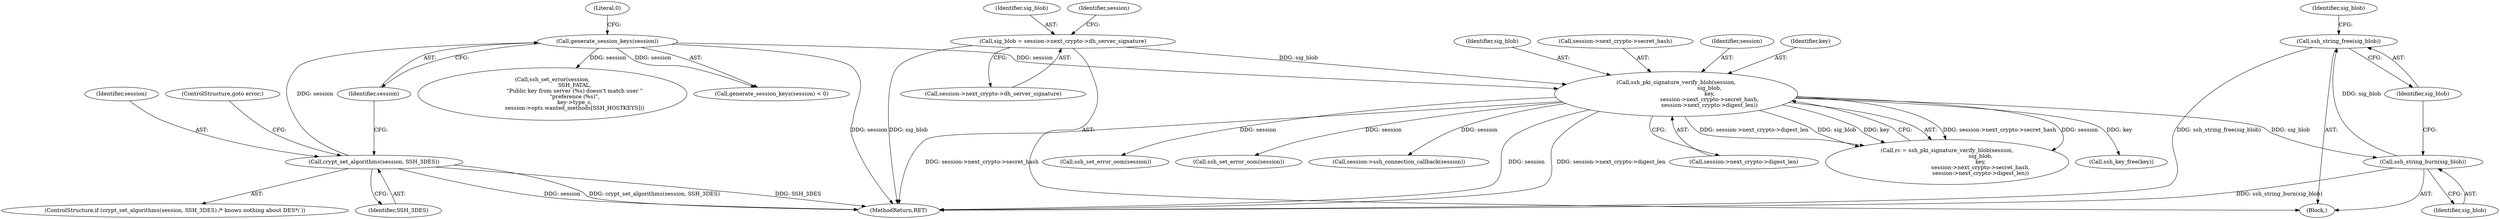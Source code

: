 digraph "0_libssh_94f6955fbaee6fda9385a23e505497efe21f5b4f_0@API" {
"1000284" [label="(Call,ssh_string_free(sig_blob))"];
"1000282" [label="(Call,ssh_string_burn(sig_blob))"];
"1000257" [label="(Call,ssh_pki_signature_verify_blob(session,\n                                       sig_blob,\n                                       key,\n                                       session->next_crypto->secret_hash,\n                                       session->next_crypto->digest_len))"];
"1000177" [label="(Call,generate_session_keys(session))"];
"1000170" [label="(Call,crypt_set_algorithms(session, SSH_3DES))"];
"1000182" [label="(Call,sig_blob = session->next_crypto->dh_server_signature)"];
"1000285" [label="(Identifier,sig_blob)"];
"1000284" [label="(Call,ssh_string_free(sig_blob))"];
"1000331" [label="(Call,ssh_set_error_oom(session))"];
"1000179" [label="(Literal,0)"];
"1000391" [label="(MethodReturn,RET)"];
"1000178" [label="(Identifier,session)"];
"1000379" [label="(Call,session->ssh_connection_callback(session))"];
"1000184" [label="(Call,session->next_crypto->dh_server_signature)"];
"1000171" [label="(Identifier,session)"];
"1000261" [label="(Call,session->next_crypto->secret_hash)"];
"1000183" [label="(Identifier,sig_blob)"];
"1000255" [label="(Call,rc = ssh_pki_signature_verify_blob(session,\n                                       sig_blob,\n                                       key,\n                                       session->next_crypto->secret_hash,\n                                       session->next_crypto->digest_len))"];
"1000283" [label="(Identifier,sig_blob)"];
"1000169" [label="(ControlStructure,if (crypt_set_algorithms(session, SSH_3DES) /* knows nothing about DES*/ ))"];
"1000258" [label="(Identifier,session)"];
"1000287" [label="(Identifier,sig_blob)"];
"1000280" [label="(Call,ssh_key_free(key))"];
"1000176" [label="(Call,generate_session_keys(session) < 0)"];
"1000172" [label="(Identifier,SSH_3DES)"];
"1000260" [label="(Identifier,key)"];
"1000170" [label="(Call,crypt_set_algorithms(session, SSH_3DES))"];
"1000266" [label="(Call,session->next_crypto->digest_len)"];
"1000174" [label="(ControlStructure,goto error;)"];
"1000192" [label="(Identifier,session)"];
"1000236" [label="(Call,ssh_set_error(session,\n                          SSH_FATAL,\n                          \"Public key from server (%s) doesn't match user \"\n                          \"preference (%s)\",\n                          key->type_c,\n                          session->opts.wanted_methods[SSH_HOSTKEYS]))"];
"1000157" [label="(Block,)"];
"1000177" [label="(Call,generate_session_keys(session))"];
"1000355" [label="(Call,ssh_set_error_oom(session))"];
"1000259" [label="(Identifier,sig_blob)"];
"1000257" [label="(Call,ssh_pki_signature_verify_blob(session,\n                                       sig_blob,\n                                       key,\n                                       session->next_crypto->secret_hash,\n                                       session->next_crypto->digest_len))"];
"1000182" [label="(Call,sig_blob = session->next_crypto->dh_server_signature)"];
"1000282" [label="(Call,ssh_string_burn(sig_blob))"];
"1000284" -> "1000157"  [label="AST: "];
"1000284" -> "1000285"  [label="CFG: "];
"1000285" -> "1000284"  [label="AST: "];
"1000287" -> "1000284"  [label="CFG: "];
"1000284" -> "1000391"  [label="DDG: ssh_string_free(sig_blob)"];
"1000282" -> "1000284"  [label="DDG: sig_blob"];
"1000282" -> "1000157"  [label="AST: "];
"1000282" -> "1000283"  [label="CFG: "];
"1000283" -> "1000282"  [label="AST: "];
"1000285" -> "1000282"  [label="CFG: "];
"1000282" -> "1000391"  [label="DDG: ssh_string_burn(sig_blob)"];
"1000257" -> "1000282"  [label="DDG: sig_blob"];
"1000257" -> "1000255"  [label="AST: "];
"1000257" -> "1000266"  [label="CFG: "];
"1000258" -> "1000257"  [label="AST: "];
"1000259" -> "1000257"  [label="AST: "];
"1000260" -> "1000257"  [label="AST: "];
"1000261" -> "1000257"  [label="AST: "];
"1000266" -> "1000257"  [label="AST: "];
"1000255" -> "1000257"  [label="CFG: "];
"1000257" -> "1000391"  [label="DDG: session"];
"1000257" -> "1000391"  [label="DDG: session->next_crypto->digest_len"];
"1000257" -> "1000391"  [label="DDG: session->next_crypto->secret_hash"];
"1000257" -> "1000255"  [label="DDG: session->next_crypto->secret_hash"];
"1000257" -> "1000255"  [label="DDG: session"];
"1000257" -> "1000255"  [label="DDG: session->next_crypto->digest_len"];
"1000257" -> "1000255"  [label="DDG: sig_blob"];
"1000257" -> "1000255"  [label="DDG: key"];
"1000177" -> "1000257"  [label="DDG: session"];
"1000182" -> "1000257"  [label="DDG: sig_blob"];
"1000257" -> "1000280"  [label="DDG: key"];
"1000257" -> "1000331"  [label="DDG: session"];
"1000257" -> "1000355"  [label="DDG: session"];
"1000257" -> "1000379"  [label="DDG: session"];
"1000177" -> "1000176"  [label="AST: "];
"1000177" -> "1000178"  [label="CFG: "];
"1000178" -> "1000177"  [label="AST: "];
"1000179" -> "1000177"  [label="CFG: "];
"1000177" -> "1000391"  [label="DDG: session"];
"1000177" -> "1000176"  [label="DDG: session"];
"1000170" -> "1000177"  [label="DDG: session"];
"1000177" -> "1000236"  [label="DDG: session"];
"1000170" -> "1000169"  [label="AST: "];
"1000170" -> "1000172"  [label="CFG: "];
"1000171" -> "1000170"  [label="AST: "];
"1000172" -> "1000170"  [label="AST: "];
"1000174" -> "1000170"  [label="CFG: "];
"1000178" -> "1000170"  [label="CFG: "];
"1000170" -> "1000391"  [label="DDG: SSH_3DES"];
"1000170" -> "1000391"  [label="DDG: session"];
"1000170" -> "1000391"  [label="DDG: crypt_set_algorithms(session, SSH_3DES)"];
"1000182" -> "1000157"  [label="AST: "];
"1000182" -> "1000184"  [label="CFG: "];
"1000183" -> "1000182"  [label="AST: "];
"1000184" -> "1000182"  [label="AST: "];
"1000192" -> "1000182"  [label="CFG: "];
"1000182" -> "1000391"  [label="DDG: sig_blob"];
}
